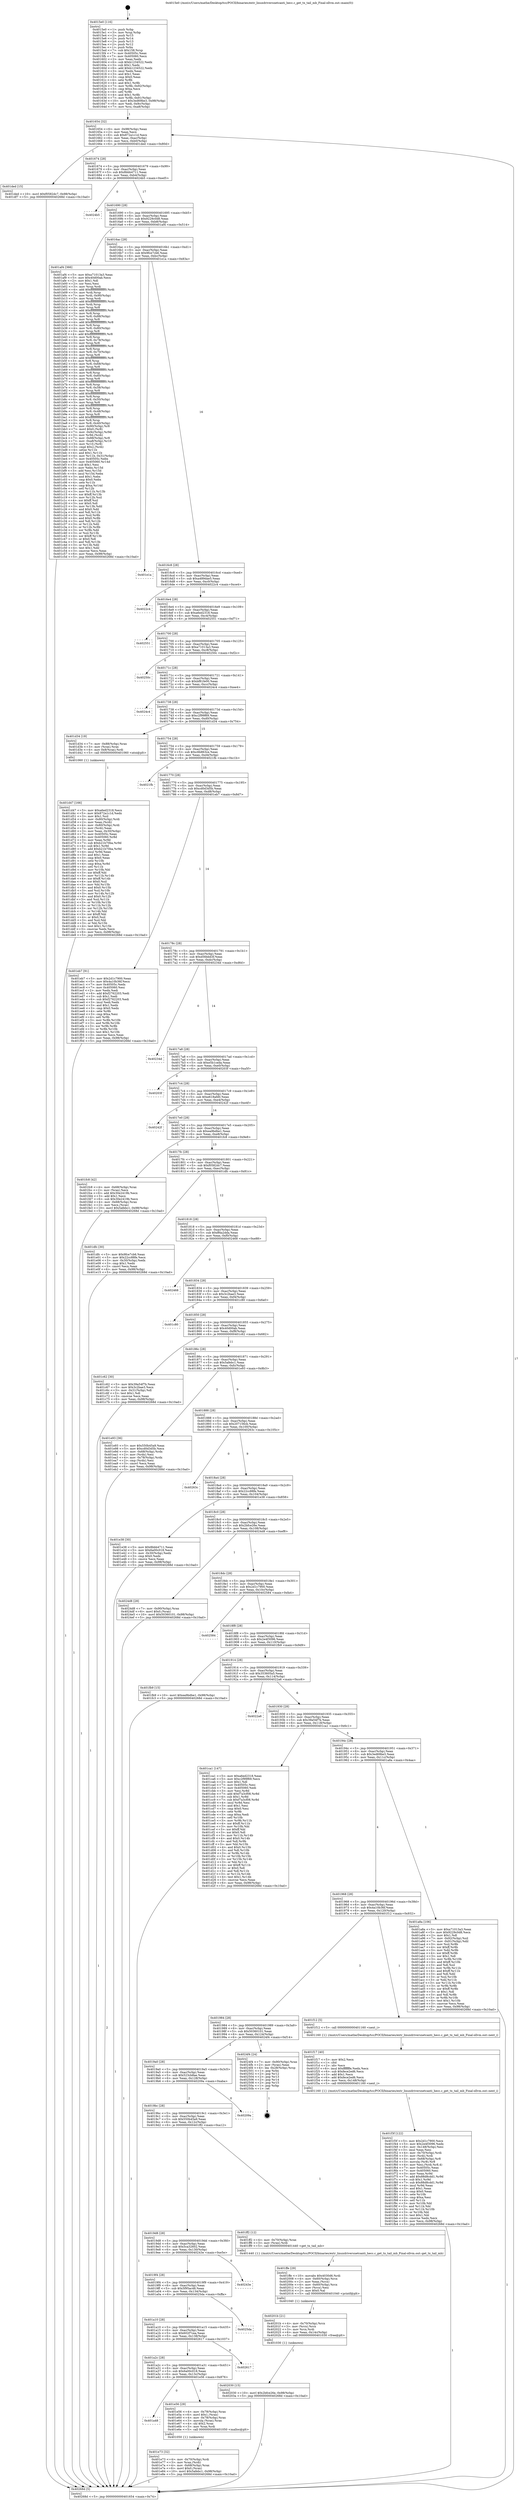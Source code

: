 digraph "0x4015e0" {
  label = "0x4015e0 (/mnt/c/Users/mathe/Desktop/tcc/POCII/binaries/extr_linuxdriversnetcanti_hecc.c_get_tx_tail_mb_Final-ollvm.out::main(0))"
  labelloc = "t"
  node[shape=record]

  Entry [label="",width=0.3,height=0.3,shape=circle,fillcolor=black,style=filled]
  "0x401654" [label="{
     0x401654 [32]\l
     | [instrs]\l
     &nbsp;&nbsp;0x401654 \<+6\>: mov -0x98(%rbp),%eax\l
     &nbsp;&nbsp;0x40165a \<+2\>: mov %eax,%ecx\l
     &nbsp;&nbsp;0x40165c \<+6\>: sub $0x872a1c1d,%ecx\l
     &nbsp;&nbsp;0x401662 \<+6\>: mov %eax,-0xac(%rbp)\l
     &nbsp;&nbsp;0x401668 \<+6\>: mov %ecx,-0xb0(%rbp)\l
     &nbsp;&nbsp;0x40166e \<+6\>: je 0000000000401ded \<main+0x80d\>\l
  }"]
  "0x401ded" [label="{
     0x401ded [15]\l
     | [instrs]\l
     &nbsp;&nbsp;0x401ded \<+10\>: movl $0xf0582dc7,-0x98(%rbp)\l
     &nbsp;&nbsp;0x401df7 \<+5\>: jmp 000000000040268d \<main+0x10ad\>\l
  }"]
  "0x401674" [label="{
     0x401674 [28]\l
     | [instrs]\l
     &nbsp;&nbsp;0x401674 \<+5\>: jmp 0000000000401679 \<main+0x99\>\l
     &nbsp;&nbsp;0x401679 \<+6\>: mov -0xac(%rbp),%eax\l
     &nbsp;&nbsp;0x40167f \<+5\>: sub $0x8bbb4711,%eax\l
     &nbsp;&nbsp;0x401684 \<+6\>: mov %eax,-0xb4(%rbp)\l
     &nbsp;&nbsp;0x40168a \<+6\>: je 00000000004024b5 \<main+0xed5\>\l
  }"]
  Exit [label="",width=0.3,height=0.3,shape=circle,fillcolor=black,style=filled,peripheries=2]
  "0x4024b5" [label="{
     0x4024b5\l
  }", style=dashed]
  "0x401690" [label="{
     0x401690 [28]\l
     | [instrs]\l
     &nbsp;&nbsp;0x401690 \<+5\>: jmp 0000000000401695 \<main+0xb5\>\l
     &nbsp;&nbsp;0x401695 \<+6\>: mov -0xac(%rbp),%eax\l
     &nbsp;&nbsp;0x40169b \<+5\>: sub $0x9229c0d8,%eax\l
     &nbsp;&nbsp;0x4016a0 \<+6\>: mov %eax,-0xb8(%rbp)\l
     &nbsp;&nbsp;0x4016a6 \<+6\>: je 0000000000401af4 \<main+0x514\>\l
  }"]
  "0x402030" [label="{
     0x402030 [15]\l
     | [instrs]\l
     &nbsp;&nbsp;0x402030 \<+10\>: movl $0x2bfce26e,-0x98(%rbp)\l
     &nbsp;&nbsp;0x40203a \<+5\>: jmp 000000000040268d \<main+0x10ad\>\l
  }"]
  "0x401af4" [label="{
     0x401af4 [366]\l
     | [instrs]\l
     &nbsp;&nbsp;0x401af4 \<+5\>: mov $0xa71013a3,%eax\l
     &nbsp;&nbsp;0x401af9 \<+5\>: mov $0x40d00ab,%ecx\l
     &nbsp;&nbsp;0x401afe \<+2\>: mov $0x1,%dl\l
     &nbsp;&nbsp;0x401b00 \<+2\>: xor %esi,%esi\l
     &nbsp;&nbsp;0x401b02 \<+3\>: mov %rsp,%rdi\l
     &nbsp;&nbsp;0x401b05 \<+4\>: add $0xfffffffffffffff0,%rdi\l
     &nbsp;&nbsp;0x401b09 \<+3\>: mov %rdi,%rsp\l
     &nbsp;&nbsp;0x401b0c \<+7\>: mov %rdi,-0x90(%rbp)\l
     &nbsp;&nbsp;0x401b13 \<+3\>: mov %rsp,%rdi\l
     &nbsp;&nbsp;0x401b16 \<+4\>: add $0xfffffffffffffff0,%rdi\l
     &nbsp;&nbsp;0x401b1a \<+3\>: mov %rdi,%rsp\l
     &nbsp;&nbsp;0x401b1d \<+3\>: mov %rsp,%r8\l
     &nbsp;&nbsp;0x401b20 \<+4\>: add $0xfffffffffffffff0,%r8\l
     &nbsp;&nbsp;0x401b24 \<+3\>: mov %r8,%rsp\l
     &nbsp;&nbsp;0x401b27 \<+7\>: mov %r8,-0x88(%rbp)\l
     &nbsp;&nbsp;0x401b2e \<+3\>: mov %rsp,%r8\l
     &nbsp;&nbsp;0x401b31 \<+4\>: add $0xfffffffffffffff0,%r8\l
     &nbsp;&nbsp;0x401b35 \<+3\>: mov %r8,%rsp\l
     &nbsp;&nbsp;0x401b38 \<+4\>: mov %r8,-0x80(%rbp)\l
     &nbsp;&nbsp;0x401b3c \<+3\>: mov %rsp,%r8\l
     &nbsp;&nbsp;0x401b3f \<+4\>: add $0xfffffffffffffff0,%r8\l
     &nbsp;&nbsp;0x401b43 \<+3\>: mov %r8,%rsp\l
     &nbsp;&nbsp;0x401b46 \<+4\>: mov %r8,-0x78(%rbp)\l
     &nbsp;&nbsp;0x401b4a \<+3\>: mov %rsp,%r8\l
     &nbsp;&nbsp;0x401b4d \<+4\>: add $0xfffffffffffffff0,%r8\l
     &nbsp;&nbsp;0x401b51 \<+3\>: mov %r8,%rsp\l
     &nbsp;&nbsp;0x401b54 \<+4\>: mov %r8,-0x70(%rbp)\l
     &nbsp;&nbsp;0x401b58 \<+3\>: mov %rsp,%r8\l
     &nbsp;&nbsp;0x401b5b \<+4\>: add $0xfffffffffffffff0,%r8\l
     &nbsp;&nbsp;0x401b5f \<+3\>: mov %r8,%rsp\l
     &nbsp;&nbsp;0x401b62 \<+4\>: mov %r8,-0x68(%rbp)\l
     &nbsp;&nbsp;0x401b66 \<+3\>: mov %rsp,%r8\l
     &nbsp;&nbsp;0x401b69 \<+4\>: add $0xfffffffffffffff0,%r8\l
     &nbsp;&nbsp;0x401b6d \<+3\>: mov %r8,%rsp\l
     &nbsp;&nbsp;0x401b70 \<+4\>: mov %r8,-0x60(%rbp)\l
     &nbsp;&nbsp;0x401b74 \<+3\>: mov %rsp,%r8\l
     &nbsp;&nbsp;0x401b77 \<+4\>: add $0xfffffffffffffff0,%r8\l
     &nbsp;&nbsp;0x401b7b \<+3\>: mov %r8,%rsp\l
     &nbsp;&nbsp;0x401b7e \<+4\>: mov %r8,-0x58(%rbp)\l
     &nbsp;&nbsp;0x401b82 \<+3\>: mov %rsp,%r8\l
     &nbsp;&nbsp;0x401b85 \<+4\>: add $0xfffffffffffffff0,%r8\l
     &nbsp;&nbsp;0x401b89 \<+3\>: mov %r8,%rsp\l
     &nbsp;&nbsp;0x401b8c \<+4\>: mov %r8,-0x50(%rbp)\l
     &nbsp;&nbsp;0x401b90 \<+3\>: mov %rsp,%r8\l
     &nbsp;&nbsp;0x401b93 \<+4\>: add $0xfffffffffffffff0,%r8\l
     &nbsp;&nbsp;0x401b97 \<+3\>: mov %r8,%rsp\l
     &nbsp;&nbsp;0x401b9a \<+4\>: mov %r8,-0x48(%rbp)\l
     &nbsp;&nbsp;0x401b9e \<+3\>: mov %rsp,%r8\l
     &nbsp;&nbsp;0x401ba1 \<+4\>: add $0xfffffffffffffff0,%r8\l
     &nbsp;&nbsp;0x401ba5 \<+3\>: mov %r8,%rsp\l
     &nbsp;&nbsp;0x401ba8 \<+4\>: mov %r8,-0x40(%rbp)\l
     &nbsp;&nbsp;0x401bac \<+7\>: mov -0x90(%rbp),%r8\l
     &nbsp;&nbsp;0x401bb3 \<+7\>: movl $0x0,(%r8)\l
     &nbsp;&nbsp;0x401bba \<+7\>: mov -0x9c(%rbp),%r9d\l
     &nbsp;&nbsp;0x401bc1 \<+3\>: mov %r9d,(%rdi)\l
     &nbsp;&nbsp;0x401bc4 \<+7\>: mov -0x88(%rbp),%r8\l
     &nbsp;&nbsp;0x401bcb \<+7\>: mov -0xa8(%rbp),%r10\l
     &nbsp;&nbsp;0x401bd2 \<+3\>: mov %r10,(%r8)\l
     &nbsp;&nbsp;0x401bd5 \<+3\>: cmpl $0x2,(%rdi)\l
     &nbsp;&nbsp;0x401bd8 \<+4\>: setne %r11b\l
     &nbsp;&nbsp;0x401bdc \<+4\>: and $0x1,%r11b\l
     &nbsp;&nbsp;0x401be0 \<+4\>: mov %r11b,-0x31(%rbp)\l
     &nbsp;&nbsp;0x401be4 \<+7\>: mov 0x40505c,%ebx\l
     &nbsp;&nbsp;0x401beb \<+8\>: mov 0x405060,%r14d\l
     &nbsp;&nbsp;0x401bf3 \<+3\>: sub $0x1,%esi\l
     &nbsp;&nbsp;0x401bf6 \<+3\>: mov %ebx,%r15d\l
     &nbsp;&nbsp;0x401bf9 \<+3\>: add %esi,%r15d\l
     &nbsp;&nbsp;0x401bfc \<+4\>: imul %r15d,%ebx\l
     &nbsp;&nbsp;0x401c00 \<+3\>: and $0x1,%ebx\l
     &nbsp;&nbsp;0x401c03 \<+3\>: cmp $0x0,%ebx\l
     &nbsp;&nbsp;0x401c06 \<+4\>: sete %r11b\l
     &nbsp;&nbsp;0x401c0a \<+4\>: cmp $0xa,%r14d\l
     &nbsp;&nbsp;0x401c0e \<+4\>: setl %r12b\l
     &nbsp;&nbsp;0x401c12 \<+3\>: mov %r11b,%r13b\l
     &nbsp;&nbsp;0x401c15 \<+4\>: xor $0xff,%r13b\l
     &nbsp;&nbsp;0x401c19 \<+3\>: mov %r12b,%sil\l
     &nbsp;&nbsp;0x401c1c \<+4\>: xor $0xff,%sil\l
     &nbsp;&nbsp;0x401c20 \<+3\>: xor $0x0,%dl\l
     &nbsp;&nbsp;0x401c23 \<+3\>: mov %r13b,%dil\l
     &nbsp;&nbsp;0x401c26 \<+4\>: and $0x0,%dil\l
     &nbsp;&nbsp;0x401c2a \<+3\>: and %dl,%r11b\l
     &nbsp;&nbsp;0x401c2d \<+3\>: mov %sil,%r8b\l
     &nbsp;&nbsp;0x401c30 \<+4\>: and $0x0,%r8b\l
     &nbsp;&nbsp;0x401c34 \<+3\>: and %dl,%r12b\l
     &nbsp;&nbsp;0x401c37 \<+3\>: or %r11b,%dil\l
     &nbsp;&nbsp;0x401c3a \<+3\>: or %r12b,%r8b\l
     &nbsp;&nbsp;0x401c3d \<+3\>: xor %r8b,%dil\l
     &nbsp;&nbsp;0x401c40 \<+3\>: or %sil,%r13b\l
     &nbsp;&nbsp;0x401c43 \<+4\>: xor $0xff,%r13b\l
     &nbsp;&nbsp;0x401c47 \<+3\>: or $0x0,%dl\l
     &nbsp;&nbsp;0x401c4a \<+3\>: and %dl,%r13b\l
     &nbsp;&nbsp;0x401c4d \<+3\>: or %r13b,%dil\l
     &nbsp;&nbsp;0x401c50 \<+4\>: test $0x1,%dil\l
     &nbsp;&nbsp;0x401c54 \<+3\>: cmovne %ecx,%eax\l
     &nbsp;&nbsp;0x401c57 \<+6\>: mov %eax,-0x98(%rbp)\l
     &nbsp;&nbsp;0x401c5d \<+5\>: jmp 000000000040268d \<main+0x10ad\>\l
  }"]
  "0x4016ac" [label="{
     0x4016ac [28]\l
     | [instrs]\l
     &nbsp;&nbsp;0x4016ac \<+5\>: jmp 00000000004016b1 \<main+0xd1\>\l
     &nbsp;&nbsp;0x4016b1 \<+6\>: mov -0xac(%rbp),%eax\l
     &nbsp;&nbsp;0x4016b7 \<+5\>: sub $0x9fce7cb6,%eax\l
     &nbsp;&nbsp;0x4016bc \<+6\>: mov %eax,-0xbc(%rbp)\l
     &nbsp;&nbsp;0x4016c2 \<+6\>: je 0000000000401e1a \<main+0x83a\>\l
  }"]
  "0x40201b" [label="{
     0x40201b [21]\l
     | [instrs]\l
     &nbsp;&nbsp;0x40201b \<+4\>: mov -0x70(%rbp),%rcx\l
     &nbsp;&nbsp;0x40201f \<+3\>: mov (%rcx),%rcx\l
     &nbsp;&nbsp;0x402022 \<+3\>: mov %rcx,%rdi\l
     &nbsp;&nbsp;0x402025 \<+6\>: mov %eax,-0x14c(%rbp)\l
     &nbsp;&nbsp;0x40202b \<+5\>: call 0000000000401030 \<free@plt\>\l
     | [calls]\l
     &nbsp;&nbsp;0x401030 \{1\} (unknown)\l
  }"]
  "0x401e1a" [label="{
     0x401e1a\l
  }", style=dashed]
  "0x4016c8" [label="{
     0x4016c8 [28]\l
     | [instrs]\l
     &nbsp;&nbsp;0x4016c8 \<+5\>: jmp 00000000004016cd \<main+0xed\>\l
     &nbsp;&nbsp;0x4016cd \<+6\>: mov -0xac(%rbp),%eax\l
     &nbsp;&nbsp;0x4016d3 \<+5\>: sub $0xa489dae5,%eax\l
     &nbsp;&nbsp;0x4016d8 \<+6\>: mov %eax,-0xc0(%rbp)\l
     &nbsp;&nbsp;0x4016de \<+6\>: je 00000000004022c4 \<main+0xce4\>\l
  }"]
  "0x401ffe" [label="{
     0x401ffe [29]\l
     | [instrs]\l
     &nbsp;&nbsp;0x401ffe \<+10\>: movabs $0x4030d6,%rdi\l
     &nbsp;&nbsp;0x402008 \<+4\>: mov -0x60(%rbp),%rcx\l
     &nbsp;&nbsp;0x40200c \<+2\>: mov %eax,(%rcx)\l
     &nbsp;&nbsp;0x40200e \<+4\>: mov -0x60(%rbp),%rcx\l
     &nbsp;&nbsp;0x402012 \<+2\>: mov (%rcx),%esi\l
     &nbsp;&nbsp;0x402014 \<+2\>: mov $0x0,%al\l
     &nbsp;&nbsp;0x402016 \<+5\>: call 0000000000401040 \<printf@plt\>\l
     | [calls]\l
     &nbsp;&nbsp;0x401040 \{1\} (unknown)\l
  }"]
  "0x4022c4" [label="{
     0x4022c4\l
  }", style=dashed]
  "0x4016e4" [label="{
     0x4016e4 [28]\l
     | [instrs]\l
     &nbsp;&nbsp;0x4016e4 \<+5\>: jmp 00000000004016e9 \<main+0x109\>\l
     &nbsp;&nbsp;0x4016e9 \<+6\>: mov -0xac(%rbp),%eax\l
     &nbsp;&nbsp;0x4016ef \<+5\>: sub $0xa6ed2318,%eax\l
     &nbsp;&nbsp;0x4016f4 \<+6\>: mov %eax,-0xc4(%rbp)\l
     &nbsp;&nbsp;0x4016fa \<+6\>: je 0000000000402551 \<main+0xf71\>\l
  }"]
  "0x401f3f" [label="{
     0x401f3f [122]\l
     | [instrs]\l
     &nbsp;&nbsp;0x401f3f \<+5\>: mov $0x2d1c7900,%ecx\l
     &nbsp;&nbsp;0x401f44 \<+5\>: mov $0x2e4f3096,%edx\l
     &nbsp;&nbsp;0x401f49 \<+6\>: mov -0x148(%rbp),%esi\l
     &nbsp;&nbsp;0x401f4f \<+3\>: imul %eax,%esi\l
     &nbsp;&nbsp;0x401f52 \<+4\>: mov -0x70(%rbp),%rdi\l
     &nbsp;&nbsp;0x401f56 \<+3\>: mov (%rdi),%rdi\l
     &nbsp;&nbsp;0x401f59 \<+4\>: mov -0x68(%rbp),%r8\l
     &nbsp;&nbsp;0x401f5d \<+3\>: movslq (%r8),%r8\l
     &nbsp;&nbsp;0x401f60 \<+4\>: mov %esi,(%rdi,%r8,4)\l
     &nbsp;&nbsp;0x401f64 \<+7\>: mov 0x40505c,%eax\l
     &nbsp;&nbsp;0x401f6b \<+7\>: mov 0x405060,%esi\l
     &nbsp;&nbsp;0x401f72 \<+3\>: mov %eax,%r9d\l
     &nbsp;&nbsp;0x401f75 \<+7\>: add $0x88d8cdd1,%r9d\l
     &nbsp;&nbsp;0x401f7c \<+4\>: sub $0x1,%r9d\l
     &nbsp;&nbsp;0x401f80 \<+7\>: sub $0x88d8cdd1,%r9d\l
     &nbsp;&nbsp;0x401f87 \<+4\>: imul %r9d,%eax\l
     &nbsp;&nbsp;0x401f8b \<+3\>: and $0x1,%eax\l
     &nbsp;&nbsp;0x401f8e \<+3\>: cmp $0x0,%eax\l
     &nbsp;&nbsp;0x401f91 \<+4\>: sete %r10b\l
     &nbsp;&nbsp;0x401f95 \<+3\>: cmp $0xa,%esi\l
     &nbsp;&nbsp;0x401f98 \<+4\>: setl %r11b\l
     &nbsp;&nbsp;0x401f9c \<+3\>: mov %r10b,%bl\l
     &nbsp;&nbsp;0x401f9f \<+3\>: and %r11b,%bl\l
     &nbsp;&nbsp;0x401fa2 \<+3\>: xor %r11b,%r10b\l
     &nbsp;&nbsp;0x401fa5 \<+3\>: or %r10b,%bl\l
     &nbsp;&nbsp;0x401fa8 \<+3\>: test $0x1,%bl\l
     &nbsp;&nbsp;0x401fab \<+3\>: cmovne %edx,%ecx\l
     &nbsp;&nbsp;0x401fae \<+6\>: mov %ecx,-0x98(%rbp)\l
     &nbsp;&nbsp;0x401fb4 \<+5\>: jmp 000000000040268d \<main+0x10ad\>\l
  }"]
  "0x402551" [label="{
     0x402551\l
  }", style=dashed]
  "0x401700" [label="{
     0x401700 [28]\l
     | [instrs]\l
     &nbsp;&nbsp;0x401700 \<+5\>: jmp 0000000000401705 \<main+0x125\>\l
     &nbsp;&nbsp;0x401705 \<+6\>: mov -0xac(%rbp),%eax\l
     &nbsp;&nbsp;0x40170b \<+5\>: sub $0xa71013a3,%eax\l
     &nbsp;&nbsp;0x401710 \<+6\>: mov %eax,-0xc8(%rbp)\l
     &nbsp;&nbsp;0x401716 \<+6\>: je 000000000040250c \<main+0xf2c\>\l
  }"]
  "0x401f17" [label="{
     0x401f17 [40]\l
     | [instrs]\l
     &nbsp;&nbsp;0x401f17 \<+5\>: mov $0x2,%ecx\l
     &nbsp;&nbsp;0x401f1c \<+1\>: cltd\l
     &nbsp;&nbsp;0x401f1d \<+2\>: idiv %ecx\l
     &nbsp;&nbsp;0x401f1f \<+6\>: imul $0xfffffffe,%edx,%ecx\l
     &nbsp;&nbsp;0x401f25 \<+6\>: sub $0xfece2ed6,%ecx\l
     &nbsp;&nbsp;0x401f2b \<+3\>: add $0x1,%ecx\l
     &nbsp;&nbsp;0x401f2e \<+6\>: add $0xfece2ed6,%ecx\l
     &nbsp;&nbsp;0x401f34 \<+6\>: mov %ecx,-0x148(%rbp)\l
     &nbsp;&nbsp;0x401f3a \<+5\>: call 0000000000401160 \<next_i\>\l
     | [calls]\l
     &nbsp;&nbsp;0x401160 \{1\} (/mnt/c/Users/mathe/Desktop/tcc/POCII/binaries/extr_linuxdriversnetcanti_hecc.c_get_tx_tail_mb_Final-ollvm.out::next_i)\l
  }"]
  "0x40250c" [label="{
     0x40250c\l
  }", style=dashed]
  "0x40171c" [label="{
     0x40171c [28]\l
     | [instrs]\l
     &nbsp;&nbsp;0x40171c \<+5\>: jmp 0000000000401721 \<main+0x141\>\l
     &nbsp;&nbsp;0x401721 \<+6\>: mov -0xac(%rbp),%eax\l
     &nbsp;&nbsp;0x401727 \<+5\>: sub $0xbf81fe00,%eax\l
     &nbsp;&nbsp;0x40172c \<+6\>: mov %eax,-0xcc(%rbp)\l
     &nbsp;&nbsp;0x401732 \<+6\>: je 00000000004024c4 \<main+0xee4\>\l
  }"]
  "0x401e73" [label="{
     0x401e73 [32]\l
     | [instrs]\l
     &nbsp;&nbsp;0x401e73 \<+4\>: mov -0x70(%rbp),%rdi\l
     &nbsp;&nbsp;0x401e77 \<+3\>: mov %rax,(%rdi)\l
     &nbsp;&nbsp;0x401e7a \<+4\>: mov -0x68(%rbp),%rax\l
     &nbsp;&nbsp;0x401e7e \<+6\>: movl $0x0,(%rax)\l
     &nbsp;&nbsp;0x401e84 \<+10\>: movl $0x5afebc1,-0x98(%rbp)\l
     &nbsp;&nbsp;0x401e8e \<+5\>: jmp 000000000040268d \<main+0x10ad\>\l
  }"]
  "0x4024c4" [label="{
     0x4024c4\l
  }", style=dashed]
  "0x401738" [label="{
     0x401738 [28]\l
     | [instrs]\l
     &nbsp;&nbsp;0x401738 \<+5\>: jmp 000000000040173d \<main+0x15d\>\l
     &nbsp;&nbsp;0x40173d \<+6\>: mov -0xac(%rbp),%eax\l
     &nbsp;&nbsp;0x401743 \<+5\>: sub $0xc2f99f69,%eax\l
     &nbsp;&nbsp;0x401748 \<+6\>: mov %eax,-0xd0(%rbp)\l
     &nbsp;&nbsp;0x40174e \<+6\>: je 0000000000401d34 \<main+0x754\>\l
  }"]
  "0x401a48" [label="{
     0x401a48\l
  }", style=dashed]
  "0x401d34" [label="{
     0x401d34 [19]\l
     | [instrs]\l
     &nbsp;&nbsp;0x401d34 \<+7\>: mov -0x88(%rbp),%rax\l
     &nbsp;&nbsp;0x401d3b \<+3\>: mov (%rax),%rax\l
     &nbsp;&nbsp;0x401d3e \<+4\>: mov 0x8(%rax),%rdi\l
     &nbsp;&nbsp;0x401d42 \<+5\>: call 0000000000401060 \<atoi@plt\>\l
     | [calls]\l
     &nbsp;&nbsp;0x401060 \{1\} (unknown)\l
  }"]
  "0x401754" [label="{
     0x401754 [28]\l
     | [instrs]\l
     &nbsp;&nbsp;0x401754 \<+5\>: jmp 0000000000401759 \<main+0x179\>\l
     &nbsp;&nbsp;0x401759 \<+6\>: mov -0xac(%rbp),%eax\l
     &nbsp;&nbsp;0x40175f \<+5\>: sub $0xc6b863ce,%eax\l
     &nbsp;&nbsp;0x401764 \<+6\>: mov %eax,-0xd4(%rbp)\l
     &nbsp;&nbsp;0x40176a \<+6\>: je 00000000004021fb \<main+0xc1b\>\l
  }"]
  "0x401e56" [label="{
     0x401e56 [29]\l
     | [instrs]\l
     &nbsp;&nbsp;0x401e56 \<+4\>: mov -0x78(%rbp),%rax\l
     &nbsp;&nbsp;0x401e5a \<+6\>: movl $0x1,(%rax)\l
     &nbsp;&nbsp;0x401e60 \<+4\>: mov -0x78(%rbp),%rax\l
     &nbsp;&nbsp;0x401e64 \<+3\>: movslq (%rax),%rax\l
     &nbsp;&nbsp;0x401e67 \<+4\>: shl $0x2,%rax\l
     &nbsp;&nbsp;0x401e6b \<+3\>: mov %rax,%rdi\l
     &nbsp;&nbsp;0x401e6e \<+5\>: call 0000000000401050 \<malloc@plt\>\l
     | [calls]\l
     &nbsp;&nbsp;0x401050 \{1\} (unknown)\l
  }"]
  "0x4021fb" [label="{
     0x4021fb\l
  }", style=dashed]
  "0x401770" [label="{
     0x401770 [28]\l
     | [instrs]\l
     &nbsp;&nbsp;0x401770 \<+5\>: jmp 0000000000401775 \<main+0x195\>\l
     &nbsp;&nbsp;0x401775 \<+6\>: mov -0xac(%rbp),%eax\l
     &nbsp;&nbsp;0x40177b \<+5\>: sub $0xcd0d3d5b,%eax\l
     &nbsp;&nbsp;0x401780 \<+6\>: mov %eax,-0xd8(%rbp)\l
     &nbsp;&nbsp;0x401786 \<+6\>: je 0000000000401eb7 \<main+0x8d7\>\l
  }"]
  "0x401a2c" [label="{
     0x401a2c [28]\l
     | [instrs]\l
     &nbsp;&nbsp;0x401a2c \<+5\>: jmp 0000000000401a31 \<main+0x451\>\l
     &nbsp;&nbsp;0x401a31 \<+6\>: mov -0xac(%rbp),%eax\l
     &nbsp;&nbsp;0x401a37 \<+5\>: sub $0x6a00c018,%eax\l
     &nbsp;&nbsp;0x401a3c \<+6\>: mov %eax,-0x13c(%rbp)\l
     &nbsp;&nbsp;0x401a42 \<+6\>: je 0000000000401e56 \<main+0x876\>\l
  }"]
  "0x401eb7" [label="{
     0x401eb7 [91]\l
     | [instrs]\l
     &nbsp;&nbsp;0x401eb7 \<+5\>: mov $0x2d1c7900,%eax\l
     &nbsp;&nbsp;0x401ebc \<+5\>: mov $0x4a10b36f,%ecx\l
     &nbsp;&nbsp;0x401ec1 \<+7\>: mov 0x40505c,%edx\l
     &nbsp;&nbsp;0x401ec8 \<+7\>: mov 0x405060,%esi\l
     &nbsp;&nbsp;0x401ecf \<+2\>: mov %edx,%edi\l
     &nbsp;&nbsp;0x401ed1 \<+6\>: add $0xf2762203,%edi\l
     &nbsp;&nbsp;0x401ed7 \<+3\>: sub $0x1,%edi\l
     &nbsp;&nbsp;0x401eda \<+6\>: sub $0xf2762203,%edi\l
     &nbsp;&nbsp;0x401ee0 \<+3\>: imul %edi,%edx\l
     &nbsp;&nbsp;0x401ee3 \<+3\>: and $0x1,%edx\l
     &nbsp;&nbsp;0x401ee6 \<+3\>: cmp $0x0,%edx\l
     &nbsp;&nbsp;0x401ee9 \<+4\>: sete %r8b\l
     &nbsp;&nbsp;0x401eed \<+3\>: cmp $0xa,%esi\l
     &nbsp;&nbsp;0x401ef0 \<+4\>: setl %r9b\l
     &nbsp;&nbsp;0x401ef4 \<+3\>: mov %r8b,%r10b\l
     &nbsp;&nbsp;0x401ef7 \<+3\>: and %r9b,%r10b\l
     &nbsp;&nbsp;0x401efa \<+3\>: xor %r9b,%r8b\l
     &nbsp;&nbsp;0x401efd \<+3\>: or %r8b,%r10b\l
     &nbsp;&nbsp;0x401f00 \<+4\>: test $0x1,%r10b\l
     &nbsp;&nbsp;0x401f04 \<+3\>: cmovne %ecx,%eax\l
     &nbsp;&nbsp;0x401f07 \<+6\>: mov %eax,-0x98(%rbp)\l
     &nbsp;&nbsp;0x401f0d \<+5\>: jmp 000000000040268d \<main+0x10ad\>\l
  }"]
  "0x40178c" [label="{
     0x40178c [28]\l
     | [instrs]\l
     &nbsp;&nbsp;0x40178c \<+5\>: jmp 0000000000401791 \<main+0x1b1\>\l
     &nbsp;&nbsp;0x401791 \<+6\>: mov -0xac(%rbp),%eax\l
     &nbsp;&nbsp;0x401797 \<+5\>: sub $0xd56bbd3f,%eax\l
     &nbsp;&nbsp;0x40179c \<+6\>: mov %eax,-0xdc(%rbp)\l
     &nbsp;&nbsp;0x4017a2 \<+6\>: je 000000000040234d \<main+0xd6d\>\l
  }"]
  "0x402617" [label="{
     0x402617\l
  }", style=dashed]
  "0x40234d" [label="{
     0x40234d\l
  }", style=dashed]
  "0x4017a8" [label="{
     0x4017a8 [28]\l
     | [instrs]\l
     &nbsp;&nbsp;0x4017a8 \<+5\>: jmp 00000000004017ad \<main+0x1cd\>\l
     &nbsp;&nbsp;0x4017ad \<+6\>: mov -0xac(%rbp),%eax\l
     &nbsp;&nbsp;0x4017b3 \<+5\>: sub $0xe5b1ceda,%eax\l
     &nbsp;&nbsp;0x4017b8 \<+6\>: mov %eax,-0xe0(%rbp)\l
     &nbsp;&nbsp;0x4017be \<+6\>: je 000000000040203f \<main+0xa5f\>\l
  }"]
  "0x401a10" [label="{
     0x401a10 [28]\l
     | [instrs]\l
     &nbsp;&nbsp;0x401a10 \<+5\>: jmp 0000000000401a15 \<main+0x435\>\l
     &nbsp;&nbsp;0x401a15 \<+6\>: mov -0xac(%rbp),%eax\l
     &nbsp;&nbsp;0x401a1b \<+5\>: sub $0x602f7cea,%eax\l
     &nbsp;&nbsp;0x401a20 \<+6\>: mov %eax,-0x138(%rbp)\l
     &nbsp;&nbsp;0x401a26 \<+6\>: je 0000000000402617 \<main+0x1037\>\l
  }"]
  "0x40203f" [label="{
     0x40203f\l
  }", style=dashed]
  "0x4017c4" [label="{
     0x4017c4 [28]\l
     | [instrs]\l
     &nbsp;&nbsp;0x4017c4 \<+5\>: jmp 00000000004017c9 \<main+0x1e9\>\l
     &nbsp;&nbsp;0x4017c9 \<+6\>: mov -0xac(%rbp),%eax\l
     &nbsp;&nbsp;0x4017cf \<+5\>: sub $0xe618afd0,%eax\l
     &nbsp;&nbsp;0x4017d4 \<+6\>: mov %eax,-0xe4(%rbp)\l
     &nbsp;&nbsp;0x4017da \<+6\>: je 000000000040242f \<main+0xe4f\>\l
  }"]
  "0x4025da" [label="{
     0x4025da\l
  }", style=dashed]
  "0x40242f" [label="{
     0x40242f\l
  }", style=dashed]
  "0x4017e0" [label="{
     0x4017e0 [28]\l
     | [instrs]\l
     &nbsp;&nbsp;0x4017e0 \<+5\>: jmp 00000000004017e5 \<main+0x205\>\l
     &nbsp;&nbsp;0x4017e5 \<+6\>: mov -0xac(%rbp),%eax\l
     &nbsp;&nbsp;0x4017eb \<+5\>: sub $0xea9bdbe1,%eax\l
     &nbsp;&nbsp;0x4017f0 \<+6\>: mov %eax,-0xe8(%rbp)\l
     &nbsp;&nbsp;0x4017f6 \<+6\>: je 0000000000401fc8 \<main+0x9e8\>\l
  }"]
  "0x4019f4" [label="{
     0x4019f4 [28]\l
     | [instrs]\l
     &nbsp;&nbsp;0x4019f4 \<+5\>: jmp 00000000004019f9 \<main+0x419\>\l
     &nbsp;&nbsp;0x4019f9 \<+6\>: mov -0xac(%rbp),%eax\l
     &nbsp;&nbsp;0x4019ff \<+5\>: sub $0x5f95ac48,%eax\l
     &nbsp;&nbsp;0x401a04 \<+6\>: mov %eax,-0x134(%rbp)\l
     &nbsp;&nbsp;0x401a0a \<+6\>: je 00000000004025da \<main+0xffa\>\l
  }"]
  "0x401fc8" [label="{
     0x401fc8 [42]\l
     | [instrs]\l
     &nbsp;&nbsp;0x401fc8 \<+4\>: mov -0x68(%rbp),%rax\l
     &nbsp;&nbsp;0x401fcc \<+2\>: mov (%rax),%ecx\l
     &nbsp;&nbsp;0x401fce \<+6\>: add $0x30e2419b,%ecx\l
     &nbsp;&nbsp;0x401fd4 \<+3\>: add $0x1,%ecx\l
     &nbsp;&nbsp;0x401fd7 \<+6\>: sub $0x30e2419b,%ecx\l
     &nbsp;&nbsp;0x401fdd \<+4\>: mov -0x68(%rbp),%rax\l
     &nbsp;&nbsp;0x401fe1 \<+2\>: mov %ecx,(%rax)\l
     &nbsp;&nbsp;0x401fe3 \<+10\>: movl $0x5afebc1,-0x98(%rbp)\l
     &nbsp;&nbsp;0x401fed \<+5\>: jmp 000000000040268d \<main+0x10ad\>\l
  }"]
  "0x4017fc" [label="{
     0x4017fc [28]\l
     | [instrs]\l
     &nbsp;&nbsp;0x4017fc \<+5\>: jmp 0000000000401801 \<main+0x221\>\l
     &nbsp;&nbsp;0x401801 \<+6\>: mov -0xac(%rbp),%eax\l
     &nbsp;&nbsp;0x401807 \<+5\>: sub $0xf0582dc7,%eax\l
     &nbsp;&nbsp;0x40180c \<+6\>: mov %eax,-0xec(%rbp)\l
     &nbsp;&nbsp;0x401812 \<+6\>: je 0000000000401dfc \<main+0x81c\>\l
  }"]
  "0x40243e" [label="{
     0x40243e\l
  }", style=dashed]
  "0x401dfc" [label="{
     0x401dfc [30]\l
     | [instrs]\l
     &nbsp;&nbsp;0x401dfc \<+5\>: mov $0x9fce7cb6,%eax\l
     &nbsp;&nbsp;0x401e01 \<+5\>: mov $0x22cc88fe,%ecx\l
     &nbsp;&nbsp;0x401e06 \<+3\>: mov -0x30(%rbp),%edx\l
     &nbsp;&nbsp;0x401e09 \<+3\>: cmp $0x1,%edx\l
     &nbsp;&nbsp;0x401e0c \<+3\>: cmovl %ecx,%eax\l
     &nbsp;&nbsp;0x401e0f \<+6\>: mov %eax,-0x98(%rbp)\l
     &nbsp;&nbsp;0x401e15 \<+5\>: jmp 000000000040268d \<main+0x10ad\>\l
  }"]
  "0x401818" [label="{
     0x401818 [28]\l
     | [instrs]\l
     &nbsp;&nbsp;0x401818 \<+5\>: jmp 000000000040181d \<main+0x23d\>\l
     &nbsp;&nbsp;0x40181d \<+6\>: mov -0xac(%rbp),%eax\l
     &nbsp;&nbsp;0x401823 \<+5\>: sub $0xff4a2dda,%eax\l
     &nbsp;&nbsp;0x401828 \<+6\>: mov %eax,-0xf0(%rbp)\l
     &nbsp;&nbsp;0x40182e \<+6\>: je 0000000000402468 \<main+0xe88\>\l
  }"]
  "0x4019d8" [label="{
     0x4019d8 [28]\l
     | [instrs]\l
     &nbsp;&nbsp;0x4019d8 \<+5\>: jmp 00000000004019dd \<main+0x3fd\>\l
     &nbsp;&nbsp;0x4019dd \<+6\>: mov -0xac(%rbp),%eax\l
     &nbsp;&nbsp;0x4019e3 \<+5\>: sub $0x5ca32602,%eax\l
     &nbsp;&nbsp;0x4019e8 \<+6\>: mov %eax,-0x130(%rbp)\l
     &nbsp;&nbsp;0x4019ee \<+6\>: je 000000000040243e \<main+0xe5e\>\l
  }"]
  "0x402468" [label="{
     0x402468\l
  }", style=dashed]
  "0x401834" [label="{
     0x401834 [28]\l
     | [instrs]\l
     &nbsp;&nbsp;0x401834 \<+5\>: jmp 0000000000401839 \<main+0x259\>\l
     &nbsp;&nbsp;0x401839 \<+6\>: mov -0xac(%rbp),%eax\l
     &nbsp;&nbsp;0x40183f \<+5\>: sub $0x3c2bae3,%eax\l
     &nbsp;&nbsp;0x401844 \<+6\>: mov %eax,-0xf4(%rbp)\l
     &nbsp;&nbsp;0x40184a \<+6\>: je 0000000000401c80 \<main+0x6a0\>\l
  }"]
  "0x401ff2" [label="{
     0x401ff2 [12]\l
     | [instrs]\l
     &nbsp;&nbsp;0x401ff2 \<+4\>: mov -0x70(%rbp),%rax\l
     &nbsp;&nbsp;0x401ff6 \<+3\>: mov (%rax),%rdi\l
     &nbsp;&nbsp;0x401ff9 \<+5\>: call 0000000000401440 \<get_tx_tail_mb\>\l
     | [calls]\l
     &nbsp;&nbsp;0x401440 \{1\} (/mnt/c/Users/mathe/Desktop/tcc/POCII/binaries/extr_linuxdriversnetcanti_hecc.c_get_tx_tail_mb_Final-ollvm.out::get_tx_tail_mb)\l
  }"]
  "0x401c80" [label="{
     0x401c80\l
  }", style=dashed]
  "0x401850" [label="{
     0x401850 [28]\l
     | [instrs]\l
     &nbsp;&nbsp;0x401850 \<+5\>: jmp 0000000000401855 \<main+0x275\>\l
     &nbsp;&nbsp;0x401855 \<+6\>: mov -0xac(%rbp),%eax\l
     &nbsp;&nbsp;0x40185b \<+5\>: sub $0x40d00ab,%eax\l
     &nbsp;&nbsp;0x401860 \<+6\>: mov %eax,-0xf8(%rbp)\l
     &nbsp;&nbsp;0x401866 \<+6\>: je 0000000000401c62 \<main+0x682\>\l
  }"]
  "0x4019bc" [label="{
     0x4019bc [28]\l
     | [instrs]\l
     &nbsp;&nbsp;0x4019bc \<+5\>: jmp 00000000004019c1 \<main+0x3e1\>\l
     &nbsp;&nbsp;0x4019c1 \<+6\>: mov -0xac(%rbp),%eax\l
     &nbsp;&nbsp;0x4019c7 \<+5\>: sub $0x550b45a9,%eax\l
     &nbsp;&nbsp;0x4019cc \<+6\>: mov %eax,-0x12c(%rbp)\l
     &nbsp;&nbsp;0x4019d2 \<+6\>: je 0000000000401ff2 \<main+0xa12\>\l
  }"]
  "0x401c62" [label="{
     0x401c62 [30]\l
     | [instrs]\l
     &nbsp;&nbsp;0x401c62 \<+5\>: mov $0x39a54f7b,%eax\l
     &nbsp;&nbsp;0x401c67 \<+5\>: mov $0x3c2bae3,%ecx\l
     &nbsp;&nbsp;0x401c6c \<+3\>: mov -0x31(%rbp),%dl\l
     &nbsp;&nbsp;0x401c6f \<+3\>: test $0x1,%dl\l
     &nbsp;&nbsp;0x401c72 \<+3\>: cmovne %ecx,%eax\l
     &nbsp;&nbsp;0x401c75 \<+6\>: mov %eax,-0x98(%rbp)\l
     &nbsp;&nbsp;0x401c7b \<+5\>: jmp 000000000040268d \<main+0x10ad\>\l
  }"]
  "0x40186c" [label="{
     0x40186c [28]\l
     | [instrs]\l
     &nbsp;&nbsp;0x40186c \<+5\>: jmp 0000000000401871 \<main+0x291\>\l
     &nbsp;&nbsp;0x401871 \<+6\>: mov -0xac(%rbp),%eax\l
     &nbsp;&nbsp;0x401877 \<+5\>: sub $0x5afebc1,%eax\l
     &nbsp;&nbsp;0x40187c \<+6\>: mov %eax,-0xfc(%rbp)\l
     &nbsp;&nbsp;0x401882 \<+6\>: je 0000000000401e93 \<main+0x8b3\>\l
  }"]
  "0x40209a" [label="{
     0x40209a\l
  }", style=dashed]
  "0x401e93" [label="{
     0x401e93 [36]\l
     | [instrs]\l
     &nbsp;&nbsp;0x401e93 \<+5\>: mov $0x550b45a9,%eax\l
     &nbsp;&nbsp;0x401e98 \<+5\>: mov $0xcd0d3d5b,%ecx\l
     &nbsp;&nbsp;0x401e9d \<+4\>: mov -0x68(%rbp),%rdx\l
     &nbsp;&nbsp;0x401ea1 \<+2\>: mov (%rdx),%esi\l
     &nbsp;&nbsp;0x401ea3 \<+4\>: mov -0x78(%rbp),%rdx\l
     &nbsp;&nbsp;0x401ea7 \<+2\>: cmp (%rdx),%esi\l
     &nbsp;&nbsp;0x401ea9 \<+3\>: cmovl %ecx,%eax\l
     &nbsp;&nbsp;0x401eac \<+6\>: mov %eax,-0x98(%rbp)\l
     &nbsp;&nbsp;0x401eb2 \<+5\>: jmp 000000000040268d \<main+0x10ad\>\l
  }"]
  "0x401888" [label="{
     0x401888 [28]\l
     | [instrs]\l
     &nbsp;&nbsp;0x401888 \<+5\>: jmp 000000000040188d \<main+0x2ad\>\l
     &nbsp;&nbsp;0x40188d \<+6\>: mov -0xac(%rbp),%eax\l
     &nbsp;&nbsp;0x401893 \<+5\>: sub $0x207156cb,%eax\l
     &nbsp;&nbsp;0x401898 \<+6\>: mov %eax,-0x100(%rbp)\l
     &nbsp;&nbsp;0x40189e \<+6\>: je 000000000040263c \<main+0x105c\>\l
  }"]
  "0x4019a0" [label="{
     0x4019a0 [28]\l
     | [instrs]\l
     &nbsp;&nbsp;0x4019a0 \<+5\>: jmp 00000000004019a5 \<main+0x3c5\>\l
     &nbsp;&nbsp;0x4019a5 \<+6\>: mov -0xac(%rbp),%eax\l
     &nbsp;&nbsp;0x4019ab \<+5\>: sub $0x523cb8ae,%eax\l
     &nbsp;&nbsp;0x4019b0 \<+6\>: mov %eax,-0x128(%rbp)\l
     &nbsp;&nbsp;0x4019b6 \<+6\>: je 000000000040209a \<main+0xaba\>\l
  }"]
  "0x40263c" [label="{
     0x40263c\l
  }", style=dashed]
  "0x4018a4" [label="{
     0x4018a4 [28]\l
     | [instrs]\l
     &nbsp;&nbsp;0x4018a4 \<+5\>: jmp 00000000004018a9 \<main+0x2c9\>\l
     &nbsp;&nbsp;0x4018a9 \<+6\>: mov -0xac(%rbp),%eax\l
     &nbsp;&nbsp;0x4018af \<+5\>: sub $0x22cc88fe,%eax\l
     &nbsp;&nbsp;0x4018b4 \<+6\>: mov %eax,-0x104(%rbp)\l
     &nbsp;&nbsp;0x4018ba \<+6\>: je 0000000000401e38 \<main+0x858\>\l
  }"]
  "0x4024f4" [label="{
     0x4024f4 [24]\l
     | [instrs]\l
     &nbsp;&nbsp;0x4024f4 \<+7\>: mov -0x90(%rbp),%rax\l
     &nbsp;&nbsp;0x4024fb \<+2\>: mov (%rax),%eax\l
     &nbsp;&nbsp;0x4024fd \<+4\>: lea -0x28(%rbp),%rsp\l
     &nbsp;&nbsp;0x402501 \<+1\>: pop %rbx\l
     &nbsp;&nbsp;0x402502 \<+2\>: pop %r12\l
     &nbsp;&nbsp;0x402504 \<+2\>: pop %r13\l
     &nbsp;&nbsp;0x402506 \<+2\>: pop %r14\l
     &nbsp;&nbsp;0x402508 \<+2\>: pop %r15\l
     &nbsp;&nbsp;0x40250a \<+1\>: pop %rbp\l
     &nbsp;&nbsp;0x40250b \<+1\>: ret\l
  }"]
  "0x401e38" [label="{
     0x401e38 [30]\l
     | [instrs]\l
     &nbsp;&nbsp;0x401e38 \<+5\>: mov $0x8bbb4711,%eax\l
     &nbsp;&nbsp;0x401e3d \<+5\>: mov $0x6a00c018,%ecx\l
     &nbsp;&nbsp;0x401e42 \<+3\>: mov -0x30(%rbp),%edx\l
     &nbsp;&nbsp;0x401e45 \<+3\>: cmp $0x0,%edx\l
     &nbsp;&nbsp;0x401e48 \<+3\>: cmove %ecx,%eax\l
     &nbsp;&nbsp;0x401e4b \<+6\>: mov %eax,-0x98(%rbp)\l
     &nbsp;&nbsp;0x401e51 \<+5\>: jmp 000000000040268d \<main+0x10ad\>\l
  }"]
  "0x4018c0" [label="{
     0x4018c0 [28]\l
     | [instrs]\l
     &nbsp;&nbsp;0x4018c0 \<+5\>: jmp 00000000004018c5 \<main+0x2e5\>\l
     &nbsp;&nbsp;0x4018c5 \<+6\>: mov -0xac(%rbp),%eax\l
     &nbsp;&nbsp;0x4018cb \<+5\>: sub $0x2bfce26e,%eax\l
     &nbsp;&nbsp;0x4018d0 \<+6\>: mov %eax,-0x108(%rbp)\l
     &nbsp;&nbsp;0x4018d6 \<+6\>: je 00000000004024d8 \<main+0xef8\>\l
  }"]
  "0x401984" [label="{
     0x401984 [28]\l
     | [instrs]\l
     &nbsp;&nbsp;0x401984 \<+5\>: jmp 0000000000401989 \<main+0x3a9\>\l
     &nbsp;&nbsp;0x401989 \<+6\>: mov -0xac(%rbp),%eax\l
     &nbsp;&nbsp;0x40198f \<+5\>: sub $0x50360101,%eax\l
     &nbsp;&nbsp;0x401994 \<+6\>: mov %eax,-0x124(%rbp)\l
     &nbsp;&nbsp;0x40199a \<+6\>: je 00000000004024f4 \<main+0xf14\>\l
  }"]
  "0x4024d8" [label="{
     0x4024d8 [28]\l
     | [instrs]\l
     &nbsp;&nbsp;0x4024d8 \<+7\>: mov -0x90(%rbp),%rax\l
     &nbsp;&nbsp;0x4024df \<+6\>: movl $0x0,(%rax)\l
     &nbsp;&nbsp;0x4024e5 \<+10\>: movl $0x50360101,-0x98(%rbp)\l
     &nbsp;&nbsp;0x4024ef \<+5\>: jmp 000000000040268d \<main+0x10ad\>\l
  }"]
  "0x4018dc" [label="{
     0x4018dc [28]\l
     | [instrs]\l
     &nbsp;&nbsp;0x4018dc \<+5\>: jmp 00000000004018e1 \<main+0x301\>\l
     &nbsp;&nbsp;0x4018e1 \<+6\>: mov -0xac(%rbp),%eax\l
     &nbsp;&nbsp;0x4018e7 \<+5\>: sub $0x2d1c7900,%eax\l
     &nbsp;&nbsp;0x4018ec \<+6\>: mov %eax,-0x10c(%rbp)\l
     &nbsp;&nbsp;0x4018f2 \<+6\>: je 0000000000402584 \<main+0xfa4\>\l
  }"]
  "0x401f12" [label="{
     0x401f12 [5]\l
     | [instrs]\l
     &nbsp;&nbsp;0x401f12 \<+5\>: call 0000000000401160 \<next_i\>\l
     | [calls]\l
     &nbsp;&nbsp;0x401160 \{1\} (/mnt/c/Users/mathe/Desktop/tcc/POCII/binaries/extr_linuxdriversnetcanti_hecc.c_get_tx_tail_mb_Final-ollvm.out::next_i)\l
  }"]
  "0x402584" [label="{
     0x402584\l
  }", style=dashed]
  "0x4018f8" [label="{
     0x4018f8 [28]\l
     | [instrs]\l
     &nbsp;&nbsp;0x4018f8 \<+5\>: jmp 00000000004018fd \<main+0x31d\>\l
     &nbsp;&nbsp;0x4018fd \<+6\>: mov -0xac(%rbp),%eax\l
     &nbsp;&nbsp;0x401903 \<+5\>: sub $0x2e4f3096,%eax\l
     &nbsp;&nbsp;0x401908 \<+6\>: mov %eax,-0x110(%rbp)\l
     &nbsp;&nbsp;0x40190e \<+6\>: je 0000000000401fb9 \<main+0x9d9\>\l
  }"]
  "0x401d47" [label="{
     0x401d47 [166]\l
     | [instrs]\l
     &nbsp;&nbsp;0x401d47 \<+5\>: mov $0xa6ed2318,%ecx\l
     &nbsp;&nbsp;0x401d4c \<+5\>: mov $0x872a1c1d,%edx\l
     &nbsp;&nbsp;0x401d51 \<+3\>: mov $0x1,%sil\l
     &nbsp;&nbsp;0x401d54 \<+4\>: mov -0x80(%rbp),%rdi\l
     &nbsp;&nbsp;0x401d58 \<+2\>: mov %eax,(%rdi)\l
     &nbsp;&nbsp;0x401d5a \<+4\>: mov -0x80(%rbp),%rdi\l
     &nbsp;&nbsp;0x401d5e \<+2\>: mov (%rdi),%eax\l
     &nbsp;&nbsp;0x401d60 \<+3\>: mov %eax,-0x30(%rbp)\l
     &nbsp;&nbsp;0x401d63 \<+7\>: mov 0x40505c,%eax\l
     &nbsp;&nbsp;0x401d6a \<+8\>: mov 0x405060,%r8d\l
     &nbsp;&nbsp;0x401d72 \<+3\>: mov %eax,%r9d\l
     &nbsp;&nbsp;0x401d75 \<+7\>: sub $0xb21b70ba,%r9d\l
     &nbsp;&nbsp;0x401d7c \<+4\>: sub $0x1,%r9d\l
     &nbsp;&nbsp;0x401d80 \<+7\>: add $0xb21b70ba,%r9d\l
     &nbsp;&nbsp;0x401d87 \<+4\>: imul %r9d,%eax\l
     &nbsp;&nbsp;0x401d8b \<+3\>: and $0x1,%eax\l
     &nbsp;&nbsp;0x401d8e \<+3\>: cmp $0x0,%eax\l
     &nbsp;&nbsp;0x401d91 \<+4\>: sete %r10b\l
     &nbsp;&nbsp;0x401d95 \<+4\>: cmp $0xa,%r8d\l
     &nbsp;&nbsp;0x401d99 \<+4\>: setl %r11b\l
     &nbsp;&nbsp;0x401d9d \<+3\>: mov %r10b,%bl\l
     &nbsp;&nbsp;0x401da0 \<+3\>: xor $0xff,%bl\l
     &nbsp;&nbsp;0x401da3 \<+3\>: mov %r11b,%r14b\l
     &nbsp;&nbsp;0x401da6 \<+4\>: xor $0xff,%r14b\l
     &nbsp;&nbsp;0x401daa \<+4\>: xor $0x0,%sil\l
     &nbsp;&nbsp;0x401dae \<+3\>: mov %bl,%r15b\l
     &nbsp;&nbsp;0x401db1 \<+4\>: and $0x0,%r15b\l
     &nbsp;&nbsp;0x401db5 \<+3\>: and %sil,%r10b\l
     &nbsp;&nbsp;0x401db8 \<+3\>: mov %r14b,%r12b\l
     &nbsp;&nbsp;0x401dbb \<+4\>: and $0x0,%r12b\l
     &nbsp;&nbsp;0x401dbf \<+3\>: and %sil,%r11b\l
     &nbsp;&nbsp;0x401dc2 \<+3\>: or %r10b,%r15b\l
     &nbsp;&nbsp;0x401dc5 \<+3\>: or %r11b,%r12b\l
     &nbsp;&nbsp;0x401dc8 \<+3\>: xor %r12b,%r15b\l
     &nbsp;&nbsp;0x401dcb \<+3\>: or %r14b,%bl\l
     &nbsp;&nbsp;0x401dce \<+3\>: xor $0xff,%bl\l
     &nbsp;&nbsp;0x401dd1 \<+4\>: or $0x0,%sil\l
     &nbsp;&nbsp;0x401dd5 \<+3\>: and %sil,%bl\l
     &nbsp;&nbsp;0x401dd8 \<+3\>: or %bl,%r15b\l
     &nbsp;&nbsp;0x401ddb \<+4\>: test $0x1,%r15b\l
     &nbsp;&nbsp;0x401ddf \<+3\>: cmovne %edx,%ecx\l
     &nbsp;&nbsp;0x401de2 \<+6\>: mov %ecx,-0x98(%rbp)\l
     &nbsp;&nbsp;0x401de8 \<+5\>: jmp 000000000040268d \<main+0x10ad\>\l
  }"]
  "0x401fb9" [label="{
     0x401fb9 [15]\l
     | [instrs]\l
     &nbsp;&nbsp;0x401fb9 \<+10\>: movl $0xea9bdbe1,-0x98(%rbp)\l
     &nbsp;&nbsp;0x401fc3 \<+5\>: jmp 000000000040268d \<main+0x10ad\>\l
  }"]
  "0x401914" [label="{
     0x401914 [28]\l
     | [instrs]\l
     &nbsp;&nbsp;0x401914 \<+5\>: jmp 0000000000401919 \<main+0x339\>\l
     &nbsp;&nbsp;0x401919 \<+6\>: mov -0xac(%rbp),%eax\l
     &nbsp;&nbsp;0x40191f \<+5\>: sub $0x353605a5,%eax\l
     &nbsp;&nbsp;0x401924 \<+6\>: mov %eax,-0x114(%rbp)\l
     &nbsp;&nbsp;0x40192a \<+6\>: je 00000000004022a6 \<main+0xcc6\>\l
  }"]
  "0x4015e0" [label="{
     0x4015e0 [116]\l
     | [instrs]\l
     &nbsp;&nbsp;0x4015e0 \<+1\>: push %rbp\l
     &nbsp;&nbsp;0x4015e1 \<+3\>: mov %rsp,%rbp\l
     &nbsp;&nbsp;0x4015e4 \<+2\>: push %r15\l
     &nbsp;&nbsp;0x4015e6 \<+2\>: push %r14\l
     &nbsp;&nbsp;0x4015e8 \<+2\>: push %r13\l
     &nbsp;&nbsp;0x4015ea \<+2\>: push %r12\l
     &nbsp;&nbsp;0x4015ec \<+1\>: push %rbx\l
     &nbsp;&nbsp;0x4015ed \<+7\>: sub $0x158,%rsp\l
     &nbsp;&nbsp;0x4015f4 \<+7\>: mov 0x40505c,%eax\l
     &nbsp;&nbsp;0x4015fb \<+7\>: mov 0x405060,%ecx\l
     &nbsp;&nbsp;0x401602 \<+2\>: mov %eax,%edx\l
     &nbsp;&nbsp;0x401604 \<+6\>: sub $0xb1234522,%edx\l
     &nbsp;&nbsp;0x40160a \<+3\>: sub $0x1,%edx\l
     &nbsp;&nbsp;0x40160d \<+6\>: add $0xb1234522,%edx\l
     &nbsp;&nbsp;0x401613 \<+3\>: imul %edx,%eax\l
     &nbsp;&nbsp;0x401616 \<+3\>: and $0x1,%eax\l
     &nbsp;&nbsp;0x401619 \<+3\>: cmp $0x0,%eax\l
     &nbsp;&nbsp;0x40161c \<+4\>: sete %r8b\l
     &nbsp;&nbsp;0x401620 \<+4\>: and $0x1,%r8b\l
     &nbsp;&nbsp;0x401624 \<+7\>: mov %r8b,-0x92(%rbp)\l
     &nbsp;&nbsp;0x40162b \<+3\>: cmp $0xa,%ecx\l
     &nbsp;&nbsp;0x40162e \<+4\>: setl %r8b\l
     &nbsp;&nbsp;0x401632 \<+4\>: and $0x1,%r8b\l
     &nbsp;&nbsp;0x401636 \<+7\>: mov %r8b,-0x91(%rbp)\l
     &nbsp;&nbsp;0x40163d \<+10\>: movl $0x3ed69be3,-0x98(%rbp)\l
     &nbsp;&nbsp;0x401647 \<+6\>: mov %edi,-0x9c(%rbp)\l
     &nbsp;&nbsp;0x40164d \<+7\>: mov %rsi,-0xa8(%rbp)\l
  }"]
  "0x4022a6" [label="{
     0x4022a6\l
  }", style=dashed]
  "0x401930" [label="{
     0x401930 [28]\l
     | [instrs]\l
     &nbsp;&nbsp;0x401930 \<+5\>: jmp 0000000000401935 \<main+0x355\>\l
     &nbsp;&nbsp;0x401935 \<+6\>: mov -0xac(%rbp),%eax\l
     &nbsp;&nbsp;0x40193b \<+5\>: sub $0x39a54f7b,%eax\l
     &nbsp;&nbsp;0x401940 \<+6\>: mov %eax,-0x118(%rbp)\l
     &nbsp;&nbsp;0x401946 \<+6\>: je 0000000000401ca1 \<main+0x6c1\>\l
  }"]
  "0x40268d" [label="{
     0x40268d [5]\l
     | [instrs]\l
     &nbsp;&nbsp;0x40268d \<+5\>: jmp 0000000000401654 \<main+0x74\>\l
  }"]
  "0x401ca1" [label="{
     0x401ca1 [147]\l
     | [instrs]\l
     &nbsp;&nbsp;0x401ca1 \<+5\>: mov $0xa6ed2318,%eax\l
     &nbsp;&nbsp;0x401ca6 \<+5\>: mov $0xc2f99f69,%ecx\l
     &nbsp;&nbsp;0x401cab \<+2\>: mov $0x1,%dl\l
     &nbsp;&nbsp;0x401cad \<+7\>: mov 0x40505c,%esi\l
     &nbsp;&nbsp;0x401cb4 \<+7\>: mov 0x405060,%edi\l
     &nbsp;&nbsp;0x401cbb \<+3\>: mov %esi,%r8d\l
     &nbsp;&nbsp;0x401cbe \<+7\>: add $0xf7a3cf08,%r8d\l
     &nbsp;&nbsp;0x401cc5 \<+4\>: sub $0x1,%r8d\l
     &nbsp;&nbsp;0x401cc9 \<+7\>: sub $0xf7a3cf08,%r8d\l
     &nbsp;&nbsp;0x401cd0 \<+4\>: imul %r8d,%esi\l
     &nbsp;&nbsp;0x401cd4 \<+3\>: and $0x1,%esi\l
     &nbsp;&nbsp;0x401cd7 \<+3\>: cmp $0x0,%esi\l
     &nbsp;&nbsp;0x401cda \<+4\>: sete %r9b\l
     &nbsp;&nbsp;0x401cde \<+3\>: cmp $0xa,%edi\l
     &nbsp;&nbsp;0x401ce1 \<+4\>: setl %r10b\l
     &nbsp;&nbsp;0x401ce5 \<+3\>: mov %r9b,%r11b\l
     &nbsp;&nbsp;0x401ce8 \<+4\>: xor $0xff,%r11b\l
     &nbsp;&nbsp;0x401cec \<+3\>: mov %r10b,%bl\l
     &nbsp;&nbsp;0x401cef \<+3\>: xor $0xff,%bl\l
     &nbsp;&nbsp;0x401cf2 \<+3\>: xor $0x0,%dl\l
     &nbsp;&nbsp;0x401cf5 \<+3\>: mov %r11b,%r14b\l
     &nbsp;&nbsp;0x401cf8 \<+4\>: and $0x0,%r14b\l
     &nbsp;&nbsp;0x401cfc \<+3\>: and %dl,%r9b\l
     &nbsp;&nbsp;0x401cff \<+3\>: mov %bl,%r15b\l
     &nbsp;&nbsp;0x401d02 \<+4\>: and $0x0,%r15b\l
     &nbsp;&nbsp;0x401d06 \<+3\>: and %dl,%r10b\l
     &nbsp;&nbsp;0x401d09 \<+3\>: or %r9b,%r14b\l
     &nbsp;&nbsp;0x401d0c \<+3\>: or %r10b,%r15b\l
     &nbsp;&nbsp;0x401d0f \<+3\>: xor %r15b,%r14b\l
     &nbsp;&nbsp;0x401d12 \<+3\>: or %bl,%r11b\l
     &nbsp;&nbsp;0x401d15 \<+4\>: xor $0xff,%r11b\l
     &nbsp;&nbsp;0x401d19 \<+3\>: or $0x0,%dl\l
     &nbsp;&nbsp;0x401d1c \<+3\>: and %dl,%r11b\l
     &nbsp;&nbsp;0x401d1f \<+3\>: or %r11b,%r14b\l
     &nbsp;&nbsp;0x401d22 \<+4\>: test $0x1,%r14b\l
     &nbsp;&nbsp;0x401d26 \<+3\>: cmovne %ecx,%eax\l
     &nbsp;&nbsp;0x401d29 \<+6\>: mov %eax,-0x98(%rbp)\l
     &nbsp;&nbsp;0x401d2f \<+5\>: jmp 000000000040268d \<main+0x10ad\>\l
  }"]
  "0x40194c" [label="{
     0x40194c [28]\l
     | [instrs]\l
     &nbsp;&nbsp;0x40194c \<+5\>: jmp 0000000000401951 \<main+0x371\>\l
     &nbsp;&nbsp;0x401951 \<+6\>: mov -0xac(%rbp),%eax\l
     &nbsp;&nbsp;0x401957 \<+5\>: sub $0x3ed69be3,%eax\l
     &nbsp;&nbsp;0x40195c \<+6\>: mov %eax,-0x11c(%rbp)\l
     &nbsp;&nbsp;0x401962 \<+6\>: je 0000000000401a8a \<main+0x4aa\>\l
  }"]
  "0x401968" [label="{
     0x401968 [28]\l
     | [instrs]\l
     &nbsp;&nbsp;0x401968 \<+5\>: jmp 000000000040196d \<main+0x38d\>\l
     &nbsp;&nbsp;0x40196d \<+6\>: mov -0xac(%rbp),%eax\l
     &nbsp;&nbsp;0x401973 \<+5\>: sub $0x4a10b36f,%eax\l
     &nbsp;&nbsp;0x401978 \<+6\>: mov %eax,-0x120(%rbp)\l
     &nbsp;&nbsp;0x40197e \<+6\>: je 0000000000401f12 \<main+0x932\>\l
  }"]
  "0x401a8a" [label="{
     0x401a8a [106]\l
     | [instrs]\l
     &nbsp;&nbsp;0x401a8a \<+5\>: mov $0xa71013a3,%eax\l
     &nbsp;&nbsp;0x401a8f \<+5\>: mov $0x9229c0d8,%ecx\l
     &nbsp;&nbsp;0x401a94 \<+2\>: mov $0x1,%dl\l
     &nbsp;&nbsp;0x401a96 \<+7\>: mov -0x92(%rbp),%sil\l
     &nbsp;&nbsp;0x401a9d \<+7\>: mov -0x91(%rbp),%dil\l
     &nbsp;&nbsp;0x401aa4 \<+3\>: mov %sil,%r8b\l
     &nbsp;&nbsp;0x401aa7 \<+4\>: xor $0xff,%r8b\l
     &nbsp;&nbsp;0x401aab \<+3\>: mov %dil,%r9b\l
     &nbsp;&nbsp;0x401aae \<+4\>: xor $0xff,%r9b\l
     &nbsp;&nbsp;0x401ab2 \<+3\>: xor $0x1,%dl\l
     &nbsp;&nbsp;0x401ab5 \<+3\>: mov %r8b,%r10b\l
     &nbsp;&nbsp;0x401ab8 \<+4\>: and $0xff,%r10b\l
     &nbsp;&nbsp;0x401abc \<+3\>: and %dl,%sil\l
     &nbsp;&nbsp;0x401abf \<+3\>: mov %r9b,%r11b\l
     &nbsp;&nbsp;0x401ac2 \<+4\>: and $0xff,%r11b\l
     &nbsp;&nbsp;0x401ac6 \<+3\>: and %dl,%dil\l
     &nbsp;&nbsp;0x401ac9 \<+3\>: or %sil,%r10b\l
     &nbsp;&nbsp;0x401acc \<+3\>: or %dil,%r11b\l
     &nbsp;&nbsp;0x401acf \<+3\>: xor %r11b,%r10b\l
     &nbsp;&nbsp;0x401ad2 \<+3\>: or %r9b,%r8b\l
     &nbsp;&nbsp;0x401ad5 \<+4\>: xor $0xff,%r8b\l
     &nbsp;&nbsp;0x401ad9 \<+3\>: or $0x1,%dl\l
     &nbsp;&nbsp;0x401adc \<+3\>: and %dl,%r8b\l
     &nbsp;&nbsp;0x401adf \<+3\>: or %r8b,%r10b\l
     &nbsp;&nbsp;0x401ae2 \<+4\>: test $0x1,%r10b\l
     &nbsp;&nbsp;0x401ae6 \<+3\>: cmovne %ecx,%eax\l
     &nbsp;&nbsp;0x401ae9 \<+6\>: mov %eax,-0x98(%rbp)\l
     &nbsp;&nbsp;0x401aef \<+5\>: jmp 000000000040268d \<main+0x10ad\>\l
  }"]
  Entry -> "0x4015e0" [label=" 1"]
  "0x401654" -> "0x401ded" [label=" 1"]
  "0x401654" -> "0x401674" [label=" 17"]
  "0x4024f4" -> Exit [label=" 1"]
  "0x401674" -> "0x4024b5" [label=" 0"]
  "0x401674" -> "0x401690" [label=" 17"]
  "0x4024d8" -> "0x40268d" [label=" 1"]
  "0x401690" -> "0x401af4" [label=" 1"]
  "0x401690" -> "0x4016ac" [label=" 16"]
  "0x402030" -> "0x40268d" [label=" 1"]
  "0x4016ac" -> "0x401e1a" [label=" 0"]
  "0x4016ac" -> "0x4016c8" [label=" 16"]
  "0x40201b" -> "0x402030" [label=" 1"]
  "0x4016c8" -> "0x4022c4" [label=" 0"]
  "0x4016c8" -> "0x4016e4" [label=" 16"]
  "0x401ffe" -> "0x40201b" [label=" 1"]
  "0x4016e4" -> "0x402551" [label=" 0"]
  "0x4016e4" -> "0x401700" [label=" 16"]
  "0x401ff2" -> "0x401ffe" [label=" 1"]
  "0x401700" -> "0x40250c" [label=" 0"]
  "0x401700" -> "0x40171c" [label=" 16"]
  "0x401fc8" -> "0x40268d" [label=" 1"]
  "0x40171c" -> "0x4024c4" [label=" 0"]
  "0x40171c" -> "0x401738" [label=" 16"]
  "0x401fb9" -> "0x40268d" [label=" 1"]
  "0x401738" -> "0x401d34" [label=" 1"]
  "0x401738" -> "0x401754" [label=" 15"]
  "0x401f3f" -> "0x40268d" [label=" 1"]
  "0x401754" -> "0x4021fb" [label=" 0"]
  "0x401754" -> "0x401770" [label=" 15"]
  "0x401f17" -> "0x401f3f" [label=" 1"]
  "0x401770" -> "0x401eb7" [label=" 1"]
  "0x401770" -> "0x40178c" [label=" 14"]
  "0x401eb7" -> "0x40268d" [label=" 1"]
  "0x40178c" -> "0x40234d" [label=" 0"]
  "0x40178c" -> "0x4017a8" [label=" 14"]
  "0x401e93" -> "0x40268d" [label=" 2"]
  "0x4017a8" -> "0x40203f" [label=" 0"]
  "0x4017a8" -> "0x4017c4" [label=" 14"]
  "0x401e56" -> "0x401e73" [label=" 1"]
  "0x4017c4" -> "0x40242f" [label=" 0"]
  "0x4017c4" -> "0x4017e0" [label=" 14"]
  "0x401a2c" -> "0x401a48" [label=" 0"]
  "0x4017e0" -> "0x401fc8" [label=" 1"]
  "0x4017e0" -> "0x4017fc" [label=" 13"]
  "0x401f12" -> "0x401f17" [label=" 1"]
  "0x4017fc" -> "0x401dfc" [label=" 1"]
  "0x4017fc" -> "0x401818" [label=" 12"]
  "0x401a10" -> "0x401a2c" [label=" 1"]
  "0x401818" -> "0x402468" [label=" 0"]
  "0x401818" -> "0x401834" [label=" 12"]
  "0x401e73" -> "0x40268d" [label=" 1"]
  "0x401834" -> "0x401c80" [label=" 0"]
  "0x401834" -> "0x401850" [label=" 12"]
  "0x4019f4" -> "0x401a10" [label=" 1"]
  "0x401850" -> "0x401c62" [label=" 1"]
  "0x401850" -> "0x40186c" [label=" 11"]
  "0x401a2c" -> "0x401e56" [label=" 1"]
  "0x40186c" -> "0x401e93" [label=" 2"]
  "0x40186c" -> "0x401888" [label=" 9"]
  "0x4019d8" -> "0x4019f4" [label=" 1"]
  "0x401888" -> "0x40263c" [label=" 0"]
  "0x401888" -> "0x4018a4" [label=" 9"]
  "0x401a10" -> "0x402617" [label=" 0"]
  "0x4018a4" -> "0x401e38" [label=" 1"]
  "0x4018a4" -> "0x4018c0" [label=" 8"]
  "0x4019bc" -> "0x4019d8" [label=" 1"]
  "0x4018c0" -> "0x4024d8" [label=" 1"]
  "0x4018c0" -> "0x4018dc" [label=" 7"]
  "0x4019f4" -> "0x4025da" [label=" 0"]
  "0x4018dc" -> "0x402584" [label=" 0"]
  "0x4018dc" -> "0x4018f8" [label=" 7"]
  "0x4019a0" -> "0x4019bc" [label=" 2"]
  "0x4018f8" -> "0x401fb9" [label=" 1"]
  "0x4018f8" -> "0x401914" [label=" 6"]
  "0x4019d8" -> "0x40243e" [label=" 0"]
  "0x401914" -> "0x4022a6" [label=" 0"]
  "0x401914" -> "0x401930" [label=" 6"]
  "0x401984" -> "0x4024f4" [label=" 1"]
  "0x401930" -> "0x401ca1" [label=" 1"]
  "0x401930" -> "0x40194c" [label=" 5"]
  "0x4019bc" -> "0x401ff2" [label=" 1"]
  "0x40194c" -> "0x401a8a" [label=" 1"]
  "0x40194c" -> "0x401968" [label=" 4"]
  "0x401a8a" -> "0x40268d" [label=" 1"]
  "0x4015e0" -> "0x401654" [label=" 1"]
  "0x40268d" -> "0x401654" [label=" 17"]
  "0x401984" -> "0x4019a0" [label=" 2"]
  "0x401af4" -> "0x40268d" [label=" 1"]
  "0x401c62" -> "0x40268d" [label=" 1"]
  "0x401ca1" -> "0x40268d" [label=" 1"]
  "0x401d34" -> "0x401d47" [label=" 1"]
  "0x401d47" -> "0x40268d" [label=" 1"]
  "0x401ded" -> "0x40268d" [label=" 1"]
  "0x401dfc" -> "0x40268d" [label=" 1"]
  "0x401e38" -> "0x40268d" [label=" 1"]
  "0x4019a0" -> "0x40209a" [label=" 0"]
  "0x401968" -> "0x401f12" [label=" 1"]
  "0x401968" -> "0x401984" [label=" 3"]
}
